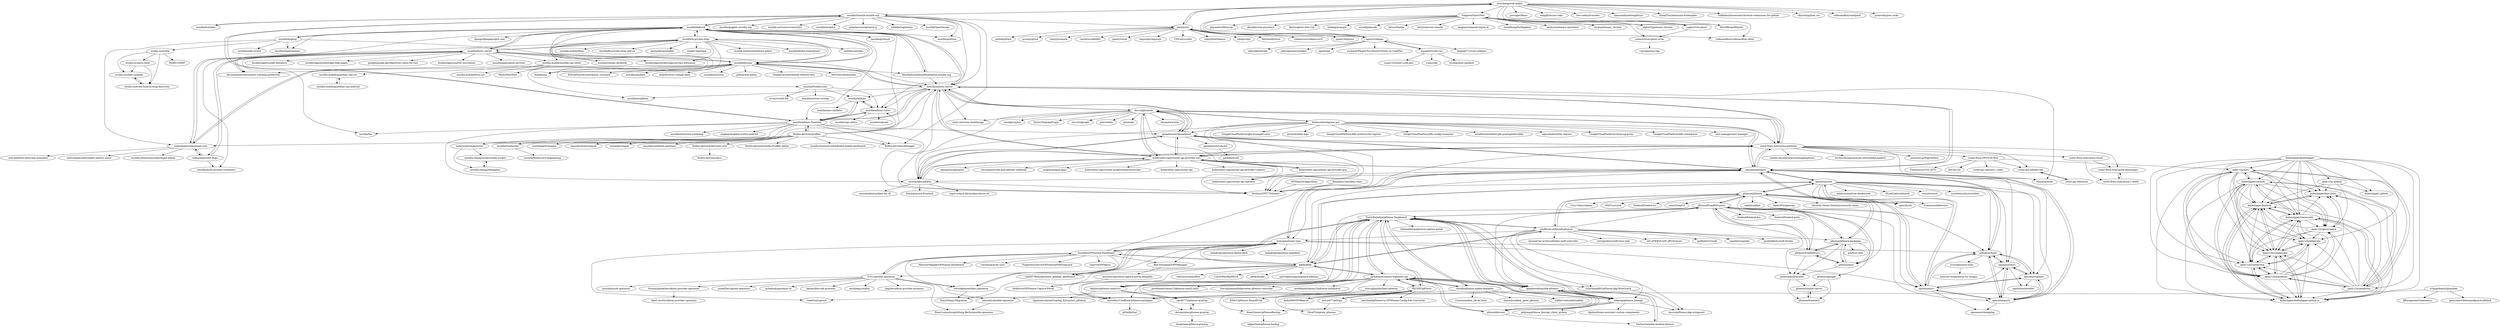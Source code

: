 digraph G {
"fregante/GhostText" -> "raghur/vim-ghost"
"fregante/GhostText" -> "subnut/nvim-ghost.nvim"
"fregante/GhostText" -> "alpha22jp/atomic-chrome" ["e"=1]
"fregante/GhostText" -> "glacambre/firenvim" ["e"=1]
"fregante/GhostText" -> "cknadler/vim-anywhere" ["e"=1]
"fregante/GhostText" -> "falstro/ghost-text-vim"
"fregante/GhostText" -> "terkelg/prompts" ["e"=1]
"fregante/GhostText" -> "octref/polacode" ["e"=1]
"fregante/GhostText" -> "feross/thanks" ["e"=1]
"fregante/GhostText" -> "mhinz/neovim-remote" ["e"=1]
"fregante/GhostText" -> "magnars/expand-region.el" ["e"=1]
"fregante/GhostText" -> "WorldBrain/Memex" ["e"=1]
"fregante/GhostText" -> "brookhong/Surfingkeys" ["e"=1]
"fregante/GhostText" -> "zachcurry/emacs-anywhere" ["e"=1]
"fregante/GhostText" -> "stsquad/emacs_chrome" ["e"=1]
"pfsense/pfsense" -> "opnsense/core"
"pfsense/pfsense" -> "pfsense/FreeBSD-ports"
"pfsense/pfsense" -> "pfsense/pfsense-packages"
"pfsense/pfsense" -> "truenas/middleware" ["e"=1]
"pfsense/pfsense" -> "OISF/suricata" ["e"=1]
"pfsense/pfsense" -> "freebsd/freebsd-src" ["e"=1]
"pfsense/pfsense" -> "openzfs/zfs" ["e"=1]
"pfsense/pfsense" -> "pfsense/FreeBSD-src"
"pfsense/pfsense" -> "snort3/snort3" ["e"=1]
"pfsense/pfsense" -> "unofficial-unifi/unifi-pfsense"
"pfsense/pfsense" -> "pfsense/docs"
"pfsense/pfsense" -> "zabbix/zabbix" ["e"=1]
"pfsense/pfsense" -> "OpenVPN/openvpn" ["e"=1]
"pfsense/pfsense" -> "Security-Onion-Solutions/security-onion" ["e"=1]
"pfsense/pfsense" -> "Cisco-Talos/clamav" ["e"=1]
"mozilla/fx-private-relay" -> "mozilla/blurts-server"
"mozilla/fx-private-relay" -> "mozilla/fx-private-relay-add-on"
"mozilla/fx-private-relay" -> "anonaddy/anonaddy" ["e"=1]
"mozilla/fx-private-relay" -> "simple-login/app" ["e"=1]
"mozilla/fx-private-relay" -> "mozilla/contain-facebook" ["e"=1]
"mozilla/fx-private-relay" -> "mozilla/multi-account-containers" ["e"=1]
"mozilla/fx-private-relay" -> "mozilla/kitsune"
"mozilla/fx-private-relay" -> "mozilla-mobile/mozilla-vpn-client"
"mozilla/fx-private-relay" -> "mozilla-lockwise/lockwise-addon" ["e"=1]
"mozilla/fx-private-relay" -> "mozilla/firefox-translations" ["e"=1]
"mozilla/fx-private-relay" -> "mozilla/FirefoxColor"
"mozilla/fx-private-relay" -> "duckduckgo/duckduckgo-privacy-extension" ["e"=1]
"mozilla/fx-private-relay" -> "mozilla/bedrock"
"mozilla/fx-private-relay" -> "nextdns/nextdns" ["e"=1]
"mozilla/fx-private-relay" -> "mozilla-mobile/fenix" ["e"=1]
"davrodpin/mole" -> "geoadmin/mf-geoadmin3"
"davrodpin/mole" -> "usdot-fhwa-stol/carma-platform"
"davrodpin/mole" -> "TechnionYP5779/team4"
"davrodpin/mole" -> "kubernetes-sigs/cluster-api-provider-aws"
"davrodpin/mole" -> "vacuumlabs/adalite"
"davrodpin/mole" -> "mozilla/addons-server"
"davrodpin/mole" -> "opnsense/plugins"
"davrodpin/mole" -> "kubernetes/ingress-gce"
"davrodpin/mole" -> "ottomatica/slim" ["e"=1]
"davrodpin/mole" -> "sonic-net/sonic-buildimage" ["e"=1]
"davrodpin/mole" -> "isacikgoz/gitin" ["e"=1]
"davrodpin/mole" -> "Sylius/ShopApiPlugin" ["e"=1]
"davrodpin/mole" -> "zevv/lsofgraph" ["e"=1]
"davrodpin/mole" -> "pch/welder" ["e"=1]
"davrodpin/mole" -> "tj/mmake" ["e"=1]
"e2guardian/e2guardian" -> "marcelloc/Unofficial-pfSense-packages"
"e2guardian/e2guardian" -> "jamesmacwhite/squidguard-adblock"
"e2guardian/e2guardian" -> "fifthsegment/Gatesentry"
"unofficial-unifi/unifi-pfsense" -> "Ascrod/pfSense-pkg-wireguard"
"unofficial-unifi/unifi-pfsense" -> "VictorRobellini/pfSense-Dashboard"
"unofficial-unifi/unifi-pfsense" -> "pfelk/pfelk"
"unofficial-unifi/unifi-pfsense" -> "stevejenkins/unifi-linux-utils" ["e"=1]
"unofficial-unifi/unifi-pfsense" -> "Art-of-WiFi/UniFi-API-browser" ["e"=1]
"unofficial-unifi/unifi-pfsense" -> "pfsense/pfsense"
"unofficial-unifi/unifi-pfsense" -> "opoplawski/ansible-pfsense"
"unofficial-unifi/unifi-pfsense" -> "goofball222/unifi" ["e"=1]
"unofficial-unifi/unifi-pfsense" -> "pfsense/FreeBSD-ports"
"unofficial-unifi/unifi-pfsense" -> "ndejong/pfsense_fauxapi"
"unofficial-unifi/unifi-pfsense" -> "unpoller/unpoller" ["e"=1]
"unofficial-unifi/unifi-pfsense" -> "pfsense/pfsense-packages"
"unofficial-unifi/unifi-pfsense" -> "jacobalberty/unifi-docker" ["e"=1]
"unofficial-unifi/unifi-pfsense" -> "mimugmail/opn-repo"
"unofficial-unifi/unifi-pfsense" -> "linuxserver-archive/docker-unifi-controller" ["e"=1]
"NITSkmOS/Algorithms" -> "TechnionYP5779/team4"
"pfsense/pfsense-packages" -> "pfsense/FreeBSD-ports"
"pfsense/pfsense-packages" -> "pfsense/bsdinstaller"
"pfsense/pfsense-packages" -> "pfsense/FreeBSD-src"
"pfsense/pfsense-packages" -> "pfsense-tools"
"pfsense/pfsense-packages" -> "pfsense/docs"
"pfsense/pfsense-packages" -> "pfsense/pfsense"
"pfsense/pfsense-packages" -> "pfsense/dpinger"
"pfelk/pfelk" -> "VictorRobellini/pfSense-Dashboard"
"pfelk/pfelk" -> "bsmithio/OPNsense-Dashboard"
"pfelk/pfelk" -> "pfelk/docker"
"pfelk/pfelk" -> "patrickjennings/logstash-pfsense"
"pfelk/pfelk" -> "jaredhendrickson13/pfsense-api"
"pfelk/pfelk" -> "b4b857f6ee/opnsense_grafana_dashboard"
"pfelk/pfelk" -> "lephisto/pfsense-analytics"
"pfelk/pfelk" -> "robcowart/elastiflow" ["e"=1]
"pfelk/pfelk" -> "O-X-L/ansible-opnsense"
"pfelk/pfelk" -> "opnsense/plugins"
"pfelk/pfelk" -> "unofficial-unifi/unifi-pfsense"
"pfelk/pfelk" -> "mimugmail/opn-repo"
"pfelk/pfelk" -> "Cyb3rWard0g/HELK" ["e"=1]
"pfelk/pfelk" -> "marcelloc/Unofficial-pfSense-packages"
"pfelk/pfelk" -> "opnsense/core"
"opnsense/docs" -> "opnsense/update"
"opnsense/docs" -> "opnsense/ports"
"opnsense/docs" -> "opnsense/installer"
"opnsense/docs" -> "opnsense/tools"
"mozilla/FirefoxColor" -> "mozilla/addons"
"mozilla/FirefoxColor" -> "mozilla/addons-linter"
"mozilla/FirefoxColor" -> "nt1m/vivaldi-fox" ["e"=1]
"mozilla/FirefoxColor" -> "mozilla/activity-stream" ["e"=1]
"mozilla/bedrock" -> "MozillaFoundation/foundation.mozilla.org"
"mozilla/bedrock" -> "mozilla/addons-server"
"mozilla/bedrock" -> "mozilla/kitsune"
"mozilla/bedrock" -> "mozilla/protocol" ["e"=1]
"mozilla/bedrock" -> "mdn/kuma" ["e"=1]
"mozilla/bedrock" -> "mozilla/pontoon" ["e"=1]
"mozilla/bedrock" -> "mozilla/bugbug"
"mozilla/bedrock" -> "mozilla/mozillians" ["e"=1]
"mozilla/bedrock" -> "django/djangoproject.com" ["e"=1]
"mozilla/bedrock" -> "mozilla/thimble.mozilla.org"
"mozilla/bedrock" -> "mozilla/blurts-server"
"mozilla/bedrock" -> "disconnectme/disconnect-tracking-protection" ["e"=1]
"mozilla/bedrock" -> "mozilla/fx-private-relay"
"mozilla/bedrock" -> "mozilla/addons-frontend"
"mozilla/bedrock" -> "mozilla/experimenter"
"kubernetes/ingress-gce" -> "GoogleCloudPlatform/gke-managed-certs" ["e"=1]
"kubernetes/ingress-gce" -> "kubernetes-sigs/cluster-api-provider-aws"
"kubernetes/ingress-gce" -> "geoadmin/mf-geoadmin3"
"kubernetes/ingress-gce" -> "jetstack/kube-lego" ["e"=1]
"kubernetes/ingress-gce" -> "GoogleCloudPlatform/k8s-multicluster-ingress" ["e"=1]
"kubernetes/ingress-gce" -> "TechnionYP5779/team4"
"kubernetes/ingress-gce" -> "usdot-fhwa-stol/carma-platform"
"kubernetes/ingress-gce" -> "GoogleCloudPlatform/k8s-config-connector" ["e"=1]
"kubernetes/ingress-gce" -> "estafette/estafette-gke-preemptible-killer" ["e"=1]
"kubernetes/ingress-gce" -> "nginx/kubernetes-ingress" ["e"=1]
"kubernetes/ingress-gce" -> "GoogleCloudPlatform/cloud-sql-proxy" ["e"=1]
"kubernetes/ingress-gce" -> "GoogleCloudPlatform/k8s-stackdriver" ["e"=1]
"kubernetes/ingress-gce" -> "davrodpin/mole"
"kubernetes/ingress-gce" -> "vacuumlabs/adalite"
"kubernetes/ingress-gce" -> "cert-manager/cert-manager" ["e"=1]
"kubernetes-sigs/cluster-api-provider-aws" -> "geoadmin/mf-geoadmin3"
"kubernetes-sigs/cluster-api-provider-aws" -> "kubernetes-sigs/cluster-api" ["e"=1]
"kubernetes-sigs/cluster-api-provider-aws" -> "usdot-fhwa-stol/carma-platform"
"kubernetes-sigs/cluster-api-provider-aws" -> "kubernetes-sigs/cluster-api-provider-gcp"
"kubernetes-sigs/cluster-api-provider-aws" -> "TechnionYP5779/team4"
"kubernetes-sigs/cluster-api-provider-aws" -> "kubernetes-sigs/cluster-api-provider-vsphere" ["e"=1]
"kubernetes-sigs/cluster-api-provider-aws" -> "opnsense/plugins"
"kubernetes-sigs/cluster-api-provider-aws" -> "mozilla/addons-server"
"kubernetes-sigs/cluster-api-provider-aws" -> "openpmix/openpmix" ["e"=1]
"kubernetes-sigs/cluster-api-provider-aws" -> "aws/amazon-eks-pod-identity-webhook" ["e"=1]
"kubernetes-sigs/cluster-api-provider-aws" -> "kubernetes-sigs/cluster-api-operator" ["e"=1]
"kubernetes-sigs/cluster-api-provider-aws" -> "aragon/aragon-apps" ["e"=1]
"kubernetes-sigs/cluster-api-provider-aws" -> "davrodpin/mole"
"kubernetes-sigs/cluster-api-provider-aws" -> "vacuumlabs/adalite"
"kubernetes-sigs/cluster-api-provider-aws" -> "kubernetes-sigs/cluster-proportional-autoscaler" ["e"=1]
"mozilla/addons-server" -> "mozilla/addons-frontend"
"mozilla/addons-server" -> "usdot-fhwa-stol/carma-platform"
"mozilla/addons-server" -> "opnsense/plugins"
"mozilla/addons-server" -> "kubernetes-sigs/cluster-api-provider-aws"
"mozilla/addons-server" -> "mozilla/addons"
"mozilla/addons-server" -> "geoadmin/mf-geoadmin3"
"mozilla/addons-server" -> "mozilla/addons-linter"
"mozilla/addons-server" -> "mozilla/bedrock"
"mozilla/addons-server" -> "TechnionYP5779/team4"
"mozilla/addons-server" -> "mozilla/kitsune"
"mozilla/addons-server" -> "davrodpin/mole"
"mozilla/addons-server" -> "dotnet/macios" ["e"=1]
"mozilla/addons-server" -> "sonic-net/sonic-buildimage" ["e"=1]
"mozilla/addons-server" -> "mozilla/mozillians" ["e"=1]
"mozilla/addons-server" -> "mozilla/treeherder"
"taskcluster/taskcluster" -> "mozilla-releng/scriptworker-scripts"
"taskcluster/taskcluster" -> "mozilla-releng/relengdocs"
"vacuumlabs/adalite" -> "TechnionYP5779/team4"
"vacuumlabs/adalite" -> "Emurgo/yoroi-frontend" ["e"=1]
"vacuumlabs/adalite" -> "geoadmin/mf-geoadmin3"
"vacuumlabs/adalite" -> "input-output-hk/cardano-byron-cli" ["e"=1]
"vacuumlabs/adalite" -> "vacuumlabs/cardano-hw-cli" ["e"=1]
"vacuumlabs/adalite" -> "usdot-fhwa-stol/carma-platform"
"vacuumlabs/adalite" -> "kubernetes-sigs/cluster-api-provider-aws"
"mozilla/bugbug" -> "mozilla/experimenter"
"mozilla/bugbug" -> "mozilla/addons-server"
"mozilla/bugbug" -> "mozilla/bedrock"
"mozilla/bugbug" -> "mozilla/code-review"
"mozilla/bugbug" -> "webcompat/webcompat.com"
"mozilla/bugbug" -> "ersilia-os/ersilia"
"webcompat/web-bugs" -> "webcompat/webcompat.com"
"webcompat/web-bugs" -> "mozilla/blurts-server"
"webcompat/web-bugs" -> "mozilla/multi-account-containers" ["e"=1]
"mozilla/brackets" -> "mozilla/thimble.mozilla.org"
"opoplawski/ansible-pfsense" -> "pfsensible/core"
"opoplawski/ansible-pfsense" -> "bevhost/ansible-module-pfsense"
"opoplawski/ansible-pfsense" -> "jaredhendrickson13/pfsense-api"
"opoplawski/ansible-pfsense" -> "naturalis/ansible-opnsense"
"opoplawski/ansible-pfsense" -> "VictorRobellini/pfSense-Dashboard"
"opoplawski/ansible-pfsense" -> "ndejong/pfsense_fauxapi"
"raghur/vim-ghost" -> "subnut/nvim-ghost.nvim"
"raghur/vim-ghost" -> "fregante/GhostText"
"kubernetes-sigs/cluster-api-provider-gcp" -> "kubernetes-sigs/cluster-api-operator" ["e"=1]
"kubernetes-sigs/cluster-api-provider-gcp" -> "kubernetes-sigs/cluster-api-provider-aws"
"mozilla/blurts-server" -> "mozilla/fx-private-relay"
"mozilla/blurts-server" -> "mozilla/kitsune"
"mozilla/blurts-server" -> "webcompat/webcompat.com"
"mozilla/blurts-server" -> "mozilla/fxa" ["e"=1]
"mozilla/blurts-server" -> "webcompat/web-bugs"
"mozilla/blurts-server" -> "mozilla/bedrock"
"mozilla/blurts-server" -> "mozilla/application-services" ["e"=1]
"mozilla/blurts-server" -> "duckduckgo/tracker-blocklists" ["e"=1]
"mozilla/blurts-server" -> "disconnectme/disconnect-tracking-protection" ["e"=1]
"mozilla/blurts-server" -> "duckduckgo/duckduckgo-help-pages" ["e"=1]
"mozilla/blurts-server" -> "mozilla/contain-facebook" ["e"=1]
"mozilla/blurts-server" -> "mozilla-mobile/mozilla-vpn-client"
"mozilla/blurts-server" -> "google/google-api-objectivec-client-for-rest" ["e"=1]
"mozilla/blurts-server" -> "duckduckgo/smarter-encryption" ["e"=1]
"mozilla/blurts-server" -> "duckduckgo/duckduckgo-privacy-extension" ["e"=1]
"webcompat/webcompat.com" -> "webcompat/web-bugs"
"webcompat/webcompat.com" -> "mozilla/kitsune"
"webcompat/webcompat.com" -> "webcompat/webcompat-metrics-client"
"webcompat/webcompat.com" -> "mozilla/blurts-server"
"webcompat/webcompat.com" -> "mozilla-extensions/webcompat-addon"
"webcompat/webcompat.com" -> "web-platform-tests/wpt-metadata" ["e"=1]
"geoadmin/mf-geoadmin3" -> "TechnionYP5779/team4"
"geoadmin/mf-geoadmin3" -> "usdot-fhwa-stol/carma-platform"
"geoadmin/mf-geoadmin3" -> "kubernetes-sigs/cluster-api-provider-aws"
"geoadmin/mf-geoadmin3" -> "vacuumlabs/adalite"
"geoadmin/mf-geoadmin3" -> "davrodpin/mole"
"geoadmin/mf-geoadmin3" -> "opnsense/plugins"
"geoadmin/mf-geoadmin3" -> "geoadmin/mf-chsdi3"
"geoadmin/mf-geoadmin3" -> "mozilla/addons-server"
"usdot-fhwa-OPS/V2X-Hub" -> "libv2x/v2x"
"usdot-fhwa-OPS/V2X-Hub" -> "usdot-jpo-ode/asn1_codec"
"usdot-fhwa-OPS/V2X-Hub" -> "Fantasticos/V2X_SJTU"
"usdot-fhwa-OPS/V2X-Hub" -> "usdot-jpo-ode/jpo-ode"
"usdot-fhwa-OPS/V2X-Hub" -> "open-v2x/docs"
"usdot-jpo-ode/wzdx" -> "usdot-jpo-ode/jpo-ode"
"mozilla-releng/relengdocs" -> "mozilla-releng/scriptworker-scripts"
"mozilla-releng/scriptworker-scripts" -> "mozilla-releng/relengdocs"
"pfsense/bsdinstaller" -> "pfsense/xmlrpc-server"
"pfsense/bsdinstaller" -> "pfsense/freesbie2"
"AndyX90/OPNReport" -> "TKCERT/pfFocus"
"Benjamin-Lee/deep-rules" -> "TechnionYP5779/team4"
"usdot-fhwa-stol/carma-platform" -> "opnsense/plugins"
"usdot-fhwa-stol/carma-platform" -> "geoadmin/mf-geoadmin3"
"usdot-fhwa-stol/carma-platform" -> "TechnionYP5779/team4"
"usdot-fhwa-stol/carma-platform" -> "kubernetes-sigs/cluster-api-provider-aws"
"usdot-fhwa-stol/carma-platform" -> "mozilla/addons-server"
"usdot-fhwa-stol/carma-platform" -> "usdot-fhwa-stol/carma-cloud"
"usdot-fhwa-stol/carma-platform" -> "davrodpin/mole"
"usdot-fhwa-stol/carma-platform" -> "usdot-fhwa-OPS/V2X-Hub"
"usdot-fhwa-stol/carma-platform" -> "hatem-darweesh/assuremappingtools" ["e"=1]
"usdot-fhwa-stol/carma-platform" -> "usdot-jpo-ode/jpo-ode"
"usdot-fhwa-stol/carma-platform" -> "fzi-forschungszentrum-informatik/Lanelet2" ["e"=1]
"usdot-fhwa-stol/carma-platform" -> "usdot-fhwa-stol/carma-messenger"
"usdot-fhwa-stol/carma-platform" -> "vacuumlabs/adalite"
"usdot-fhwa-stol/carma-platform" -> "autocore-ai/MapToolbox" ["e"=1]
"usdot-fhwa-stol/carma-platform" -> "dotnet/macios" ["e"=1]
"opc40772/pfsense-graylog" -> "devopstales/pfsense-graylog"
"pfsense/xmlrpc-server" -> "pfsense/freesbie2"
"naturalis/ansible-opnsense" -> "Rosa-Luxemburgstiftung-Berlin/ansible-opnsense"
"geoadmin/mf-chsdi3" -> "geoadmin/ol3"
"pfsense/docs" -> "pfsense/FreeBSD-src"
"pfsense/docs" -> "pfsense/FreeBSD-ports"
"pfsense/docs" -> "pfsense/pfsense-packages"
"pfsense/docs" -> "pfsense/bsdinstaller"
"usdot-fhwa-stol/carma-cloud" -> "usdot-fhwa-stol/carma-1-tenth"
"usdot-fhwa-stol/carma-cloud" -> "usdot-fhwa-stol/carma-messenger"
"devopstales/pfsense-graylog" -> "lmakonem/pfsense-graylog"
"devopstales/pfsense-graylog" -> "opc40772/pfsense-graylog"
"bevhost/ansible-module-pfsense" -> "opoplawski/ansible-pfsense"
"opnsense/core" -> "opnsense/plugins"
"opnsense/core" -> "pfsense/pfsense"
"opnsense/core" -> "opnsense/src"
"opnsense/core" -> "opnsense/tools"
"opnsense/core" -> "opnsense/ports"
"opnsense/core" -> "opnsense/update"
"opnsense/core" -> "truenas/middleware" ["e"=1]
"opnsense/core" -> "mailcow/mailcow-dockerized" ["e"=1]
"opnsense/core" -> "NLnetLabs/unbound" ["e"=1]
"opnsense/core" -> "openzfs/zfs" ["e"=1]
"opnsense/core" -> "wazuh/wazuh" ["e"=1]
"opnsense/core" -> "mimugmail/opn-repo"
"opnsense/core" -> "opnsense/docs"
"opnsense/core" -> "crowdsecurity/crowdsec" ["e"=1]
"opnsense/core" -> "pfelk/pfelk"
"opnsense/tools" -> "opnsense/ports"
"opnsense/tools" -> "opnsense/update"
"opnsense/tools" -> "opnsense/src"
"opnsense/tools" -> "opnsense/plugins"
"opnsense/tools" -> "opnsense/docs"
"opnsense/tools" -> "yrzr/opnsense-tools"
"pfsensible/core" -> "opoplawski/ansible-pfsense"
"pfsensible/core" -> "bevhost/ansible-module-pfsense"
"pfsensible/core" -> "jaredhendrickson13/pfsense-api"
"opnsense/src" -> "opnsense/ports"
"opnsense/src" -> "opnsense/tools"
"opnsense/src" -> "opnsense/update"
"opnsense/src" -> "opnsense/plugins"
"opnsense/src" -> "opnsense/core"
"opnsense/src" -> "opnsense/docs"
"opnsense/src" -> "opnsense/changelog"
"opnsense/ports" -> "opnsense/tools"
"opnsense/ports" -> "opnsense/src"
"opnsense/ports" -> "opnsense/update"
"opnsense/ports" -> "opnsense/plugins"
"opnsense/ports" -> "opnsense/changelog"
"opnsense/ports" -> "opnsense/docs"
"ersilia-os/ersilia" -> "ersilia-os/chem-sampler"
"ersilia-os/ersilia" -> "ersilia-os/event-fund-ai-drug-discovery"
"ersilia-os/ersilia" -> "ersilia-os/zaira-chem"
"ersilia-os/ersilia" -> "ModECI/MDF"
"VictorRobellini/pfSense-Dashboard" -> "bsmithio/OPNsense-Dashboard"
"VictorRobellini/pfSense-Dashboard" -> "pfelk/pfelk"
"VictorRobellini/pfSense-Dashboard" -> "lephisto/pfsense-analytics"
"VictorRobellini/pfSense-Dashboard" -> "jaredhendrickson13/pfsense-api"
"VictorRobellini/pfSense-Dashboard" -> "TKCERT/pfFocus"
"VictorRobellini/pfSense-Dashboard" -> "opoplawski/ansible-pfsense"
"VictorRobellini/pfSense-Dashboard" -> "rbicelli/pfsense-zabbix-template"
"VictorRobellini/pfSense-Dashboard" -> "pfsensible/core"
"VictorRobellini/pfSense-Dashboard" -> "rcmcdonald91/pfSense-pkg-WireGuard"
"VictorRobellini/pfSense-Dashboard" -> "felixhaeberle/pfsense-captive-portal"
"VictorRobellini/pfSense-Dashboard" -> "marcelloc/Unofficial-pfSense-packages"
"VictorRobellini/pfSense-Dashboard" -> "ndejong/pfsense_fauxapi"
"VictorRobellini/pfSense-Dashboard" -> "opc40772/pfsense-graylog"
"VictorRobellini/pfSense-Dashboard" -> "unofficial-unifi/unifi-pfsense"
"VictorRobellini/pfSense-Dashboard" -> "pfsense/FreeBSD-ports"
"jaredhendrickson13/pfsense-api" -> "ndejong/pfsense_fauxapi"
"jaredhendrickson13/pfsense-api" -> "pfsensible/core"
"jaredhendrickson13/pfsense-api" -> "opoplawski/ansible-pfsense"
"jaredhendrickson13/pfsense-api" -> "VictorRobellini/pfSense-Dashboard"
"jaredhendrickson13/pfsense-api" -> "TKCERT/pfFocus"
"jaredhendrickson13/pfsense-api" -> "travisghansen/hass-pfsense"
"jaredhendrickson13/pfsense-api" -> "rbicelli/pfsense-zabbix-template"
"jaredhendrickson13/pfsense-api" -> "pfelk/pfelk"
"jaredhendrickson13/pfsense-api" -> "lephisto/pfsense-analytics"
"jaredhendrickson13/pfsense-api" -> "rcmcdonald91/pfSense-pkg-WireGuard"
"jaredhendrickson13/pfsense-api" -> "jaredhendrickson13/pfsense-automator"
"jaredhendrickson13/pfsense-api" -> "marcelloc/Unofficial-pfSense-packages"
"jaredhendrickson13/pfsense-api" -> "jaredhendrickson13/pfsense-saml2-auth"
"jaredhendrickson13/pfsense-api" -> "travisghansen/kubernetes-pfsense-controller" ["e"=1]
"jaredhendrickson13/pfsense-api" -> "KoenZomers/pfSenseBackup"
"rbicelli/pfsense-zabbix-template" -> "marcelloc/Unofficial-pfSense-packages"
"rbicelli/pfsense-zabbix-template" -> "VictorRobellini/pfSense-Dashboard"
"rbicelli/pfsense-zabbix-template" -> "jaredhendrickson13/pfsense-api"
"rbicelli/pfsense-zabbix-template" -> "zabbix-tools/mib2zabbix" ["e"=1]
"rbicelli/pfsense-zabbix-template" -> "Cosium/zabbix_zfs-on-linux"
"rbicelli/pfsense-zabbix-template" -> "alanwds/zabbix_ipsec_pfsense"
"mozilla-mobile/guardian-vpn-android" -> "mozilla-mobile/guardian-vpn-ios"
"lephisto/pfsense-analytics" -> "devopstales/pfsense-graylog"
"lephisto/pfsense-analytics" -> "opc40772/pfsense-graylog"
"lephisto/pfsense-analytics" -> "loganmarchione/Graylog_Extractors_pfSense"
"lephisto/pfsense-analytics" -> "VictorRobellini/pfSense-Dashboard"
"mozilla-mobile/mozilla-vpn-client" -> "NilsIrl/MozWire" ["e"=1]
"mozilla-mobile/mozilla-vpn-client" -> "mozilla-mobile/guardian-vpn-ios"
"mozilla-mobile/mozilla-vpn-client" -> "mozilla-mobile/focus-ios" ["e"=1]
"mozilla-mobile/guardian-vpn-ios" -> "mozilla-mobile/guardian-vpn-android"
"usdot-fhwa-stol/carma-messenger" -> "usdot-fhwa-stol/carma-1-tenth"
"mixmint/opnsense-captive-portal-template" -> "t4skforce/OPNsense-Captive-Portal"
"usdot-fhwa-stol/carma-1-tenth" -> "usdot-fhwa-stol/carma-messenger"
"jsbin/jsbin" -> "egoist/codepan"
"jsbin/jsbin" -> "remy/jsconsole" ["e"=1]
"jsbin/jsbin" -> "chinchang/web-maker"
"jsbin/jsbin" -> "LeaVerou/dabblet" ["e"=1]
"jsbin/jsbin" -> "jquery/sizzle" ["e"=1]
"jsbin/jsbin" -> "requirejs/requirejs" ["e"=1]
"jsbin/jsbin" -> "CSSLint/csslint" ["e"=1]
"jsbin/jsbin" -> "remy/html5demos" ["e"=1]
"jsbin/jsbin" -> "codesandbox/codesandbox-client" ["e"=1]
"jsbin/jsbin" -> "umdjs/umd" ["e"=1]
"jsbin/jsbin" -> "flatiron/director" ["e"=1]
"jsbin/jsbin" -> "codemirror/codemirror5" ["e"=1]
"jsbin/jsbin" -> "jquery/esprima" ["e"=1]
"jsbin/jsbin" -> "ghinda/jotted" ["e"=1]
"jsbin/jsbin" -> "gruntjs/grunt" ["e"=1]
"opnsense/plugins" -> "opnsense/core"
"opnsense/plugins" -> "opnsense/src"
"opnsense/plugins" -> "usdot-fhwa-stol/carma-platform"
"opnsense/plugins" -> "opnsense/ports"
"opnsense/plugins" -> "opnsense/tools"
"opnsense/plugins" -> "opnsense/update"
"opnsense/plugins" -> "mozilla/addons-server"
"opnsense/plugins" -> "geoadmin/mf-geoadmin3"
"opnsense/plugins" -> "kubernetes-sigs/cluster-api-provider-aws"
"opnsense/plugins" -> "opnsense/docs"
"opnsense/plugins" -> "mimugmail/opn-repo"
"opnsense/plugins" -> "TechnionYP5779/team4"
"opnsense/plugins" -> "dotnet/macios" ["e"=1]
"opnsense/plugins" -> "davrodpin/mole"
"opnsense/plugins" -> "vacuumlabs/adalite"
"wanglin2/code-run" -> "egoist/codepan"
"wanglin2/code-run" -> "vuejs/repl" ["e"=1]
"wanglin2/code-run" -> "buuing/mini-sandbox" ["e"=1]
"wanglin2/code-run" -> "maqi1520/next-code-pen"
"firefox-devtools/profiler" -> "mozilla/addons-frontend"
"firefox-devtools/profiler" -> "firefox-devtools/debugger" ["e"=1]
"firefox-devtools/profiler" -> "mozsearch/mozsearch" ["e"=1]
"firefox-devtools/profiler" -> "mstange/samply" ["e"=1]
"firefox-devtools/profiler" -> "mozilla/treeherder"
"firefox-devtools/profiler" -> "webcompat/webcompat.com"
"firefox-devtools/profiler" -> "taskcluster/taskcluster"
"firefox-devtools/profiler" -> "mozilla/standards-positions" ["e"=1]
"firefox-devtools/profiler" -> "firefox-devtools/devtools-core"
"firefox-devtools/profiler" -> "mozilla/addons-linter"
"firefox-devtools/profiler" -> "mozilla/bedrock"
"firefox-devtools/profiler" -> "firefox-devtools/Gecko-Profiler-Addon"
"firefox-devtools/profiler" -> "mozilla-frontend-infra/firefox-health-dashboard"
"firefox-devtools/profiler" -> "mozilla/addons-server"
"firefox-devtools/profiler" -> "mozilla/perfcompare"
"Red-Swingline/OPNManager" -> "mixmint/opnsense-captive-portal-template"
"KoenZomers/pfSenseBackup" -> "edgauthier/pfsense-backup"
"rcmcdonald91/pfSense-pkg-WireGuard" -> "Ascrod/pfSense-pkg-wireguard"
"mimugmail/opn-repo" -> "travisghansen/hass-opnsense"
"mimugmail/opn-repo" -> "opnsense/plugins"
"mimugmail/opn-repo" -> "bsmithio/OPNsense-Dashboard"
"mimugmail/opn-repo" -> "mihakralj/opnsense-speedtest"
"mimugmail/opn-repo" -> "Red-Swingline/OPNManager"
"mimugmail/opn-repo" -> "b4b857f6ee/opnsense_grafana_dashboard"
"mimugmail/opn-repo" -> "opnsense/tools"
"mimugmail/opn-repo" -> "EasyG0ing1/Migration"
"mimugmail/opn-repo" -> "GeekVisit/uproot"
"mimugmail/opn-repo" -> "mihakralj/opnsense-theme-dark"
"mimugmail/opn-repo" -> "opnsense/src"
"ersilia-os/zaira-chem" -> "ersilia-os/chem-sampler"
"ersilia-os/zaira-chem" -> "ersilia-os/event-fund-ai-drug-discovery"
"subnut/nvim-ghost.nvim" -> "rcarriga/cmp-dap" ["e"=1]
"yrzr/opnsense-tools" -> "maurice-w/opnsense-vm-images"
"pfsense/dpinger" -> "pfsense/xmlrpc-server"
"pfsense/dpinger" -> "pfsense/freesbie2"
"mozilla/kitsune" -> "webcompat/webcompat.com"
"mozilla/kitsune" -> "mozilla/blurts-server"
"mozilla/kitsune" -> "mozilla/addons-server"
"mozilla/kitsune" -> "mozilla/bedrock"
"mozilla/kitsune" -> "mozilla/inclusion" ["e"=1]
"mozilla/kitsune" -> "github/site-policy" ["e"=1]
"mozilla/kitsune" -> "GoogleChrome/related-website-sets" ["e"=1]
"mozilla/kitsune" -> "ietf-tools/datatracker" ["e"=1]
"mozilla/kitsune" -> "EthicalSource/contributor_covenant" ["e"=1]
"mozilla/kitsune" -> "disconnectme/disconnect-tracking-protection" ["e"=1]
"mozilla/kitsune" -> "mdn/kuma" ["e"=1]
"mozilla/kitsune" -> "mozilla/fx-private-relay"
"mozilla/kitsune" -> "mozilla/zamboni" ["e"=1]
"mozilla/kitsune" -> "MozillaFoundation/foundation.mozilla.org"
"mozilla/kitsune" -> "mdn/browser-compat-data" ["e"=1]
"pfsense/FreeBSD-ports" -> "pfsense/FreeBSD-src"
"pfsense/FreeBSD-ports" -> "pfsense/pfsense-packages"
"pfsense/FreeBSD-ports" -> "pfsense/pfsense"
"pfsense/FreeBSD-ports" -> "pfsense/docs"
"pfsense/FreeBSD-ports" -> "pfsense/bsdinstaller"
"pfsense/FreeBSD-ports" -> "marcelloc/Unofficial-pfSense-packages"
"pfsense/FreeBSD-ports" -> "opnsense/src"
"pfsense/FreeBSD-ports" -> "opnsense/ports"
"pfsense/FreeBSD-ports" -> "opoplawski/ansible-pfsense"
"pfsense/FreeBSD-ports" -> "VictorRobellini/pfSense-Dashboard"
"pfsense/FreeBSD-ports" -> "freebsd/freebsd-doc" ["e"=1]
"pfsense/FreeBSD-ports" -> "opnsense/tools"
"pfsense/FreeBSD-ports" -> "freebsd/freebsd-ports" ["e"=1]
"mozilla/addons-linter" -> "mozilla/addons"
"mozilla/addons-linter" -> "mozilla/addons-frontend"
"mozilla/addons-linter" -> "mozilla/sign-addon"
"mozilla/addons-linter" -> "mozilla/web-ext" ["e"=1]
"travisghansen/hass-pfsense" -> "JOHLC/pfSense-FauxAPI-ha"
"bsmithio/OPNsense-Dashboard" -> "VictorRobellini/pfSense-Dashboard"
"bsmithio/OPNsense-Dashboard" -> "pfelk/pfelk"
"bsmithio/OPNsense-Dashboard" -> "mimugmail/opn-repo"
"bsmithio/OPNsense-Dashboard" -> "O-X-L/ansible-opnsense"
"bsmithio/OPNsense-Dashboard" -> "MansoorMajeed/OPNsense-Dashboard"
"bsmithio/OPNsense-Dashboard" -> "b4b857f6ee/opnsense_grafana_dashboard"
"bsmithio/OPNsense-Dashboard" -> "travisghansen/hass-opnsense"
"bsmithio/OPNsense-Dashboard" -> "Red-Swingline/OPNManager"
"bsmithio/OPNsense-Dashboard" -> "vmstan/gravity-sync" ["e"=1]
"bsmithio/OPNsense-Dashboard" -> "FingerlessGlov3s/OPNsensePIAWireguard" ["e"=1]
"bsmithio/OPNsense-Dashboard" -> "opnsense/plugins"
"bsmithio/OPNsense-Dashboard" -> "ZoeyVid/NPMplus" ["e"=1]
"travisghansen/hass-opnsense" -> "mimugmail/opn-repo"
"travisghansen/hass-opnsense" -> "EasyG0ing1/Migration"
"opnsense/update" -> "opnsense/ports"
"opnsense/update" -> "opnsense/tools"
"opnsense/update" -> "opnsense/src"
"opnsense/update" -> "opnsense/docs"
"opnsense/update" -> "opnsense/installer"
"pfsense/FreeBSD-src" -> "pfsense/FreeBSD-ports"
"pfsense/FreeBSD-src" -> "pfsense/bsdinstaller"
"pfsense/FreeBSD-src" -> "pfsense/pfsense-packages"
"pfsense/FreeBSD-src" -> "pfsense/docs"
"mozilla/addons" -> "mozilla/addons-linter"
"mozilla/addons" -> "mozilla/amo-validator"
"mozilla/addons" -> "mozilla/addons-frontend"
"mozilla/addons-frontend" -> "mozilla/addons-server"
"mozilla/addons-frontend" -> "mozilla/addons"
"mozilla/addons-frontend" -> "mozilla/addons-linter"
"mozilla/addons-frontend" -> "mozilla/fxa" ["e"=1]
"mozilla/addons-frontend" -> "TechnionYP5779/team4"
"mozilla/addons-frontend" -> "firefox-devtools/profiler"
"mozilla/addons-frontend" -> "mozilla/extension-workshop"
"mozilla/addons-frontend" -> "mapbox/mapbox-events-android" ["e"=1]
"mozilla/addons-frontend" -> "mozilla/treeherder"
"mozilla/addons-frontend" -> "taskcluster/taskcluster"
"mozilla/addons-frontend" -> "mozilla/thimble.mozilla.org"
"mozilla/addons-frontend" -> "vacuumlabs/adalite"
"mozilla/addons-frontend" -> "geoadmin/mf-geoadmin3"
"mozilla/addons-frontend" -> "firefox-devtools/debugger" ["e"=1]
"kubeclipper/kubeclipper" -> "kubeclipper/console"
"kubeclipper/kubeclipper" -> "kubeclipper/community"
"kubeclipper/kubeclipper" -> "open-v2x/edgeview"
"kubeclipper/kubeclipper" -> "open-v2x/cerebrum"
"kubeclipper/kubeclipper" -> "open-v2x/roadmocker"
"kubeclipper/kubeclipper" -> "open-v2x/dandelion"
"kubeclipper/kubeclipper" -> "kubeclipper/kubeclipper.github.io"
"kubeclipper/kubeclipper" -> "open-v2x/centerview"
"kubeclipper/kubeclipper" -> "open-v2x/docs"
"kubeclipper/kubeclipper" -> "kubeclipper/kubectl"
"kubeclipper/kubeclipper" -> "open-v2x/governance"
"kubeclipper/kubeclipper" -> "kubeclipper/test-infra"
"kubeclipper/kubeclipper" -> "open-v2x/.github"
"kubeclipper/kubeclipper" -> "kubeclipper/.github"
"kubeclipper/console" -> "kubeclipper/community"
"kubeclipper/console" -> "kubeclipper/kubeclipper.github.io"
"kubeclipper/console" -> "open-v2x/edgeview"
"kubeclipper/console" -> "open-v2x/roadmocker"
"kubeclipper/console" -> "open-v2x/centerview"
"kubeclipper/console" -> "kubeclipper/kubectl"
"kubeclipper/console" -> "kubeclipper/test-infra"
"kubeclipper/console" -> "open-v2x/dandelion"
"kubeclipper/console" -> "open-v2x/cerebrum"
"kubeclipper/console" -> "open-v2x/governance"
"kubeclipper/console" -> "open-v2x/docs"
"kubeclipper/community" -> "kubeclipper/kubeclipper.github.io"
"kubeclipper/community" -> "kubeclipper/kubectl"
"kubeclipper/community" -> "open-v2x/roadmocker"
"kubeclipper/community" -> "kubeclipper/test-infra"
"kubeclipper/community" -> "open-v2x/centerview"
"kubeclipper/community" -> "open-v2x/edgeview"
"kubeclipper/community" -> "kubeclipper/console"
"kubeclipper/community" -> "open-v2x/governance"
"open-v2x/docs" -> "open-v2x/dandelion"
"open-v2x/docs" -> "open-v2x/edgeview"
"open-v2x/docs" -> "open-v2x/roadmocker"
"open-v2x/docs" -> "open-v2x/centerview"
"open-v2x/docs" -> "open-v2x/cerebrum"
"open-v2x/docs" -> "kubeclipper/community"
"open-v2x/docs" -> "kubeclipper/kubectl"
"open-v2x/docs" -> "kubeclipper/console"
"open-v2x/docs" -> "kubeclipper/kubeclipper.github.io"
"open-v2x/docs" -> "open-v2x/governance"
"open-v2x/docs" -> "kubeclipper/test-infra"
"chinchang/web-maker" -> "egoist/codepan"
"chinchang/web-maker" -> "porsager/flems" ["e"=1]
"chinchang/web-maker" -> "jsbin/jsbin"
"chinchang/web-maker" -> "wingify/across-tabs" ["e"=1]
"chinchang/web-maker" -> "live-codes/livecodes" ["e"=1]
"chinchang/web-maker" -> "codesandbox/codesandbox-client" ["e"=1]
"chinchang/web-maker" -> "kamranahmedse/githunt" ["e"=1]
"chinchang/web-maker" -> "EmailThis/extension-boilerplate" ["e"=1]
"chinchang/web-maker" -> "stefanbuck/awesome-browser-extensions-for-github" ["e"=1]
"chinchang/web-maker" -> "fregante/GhostText"
"chinchang/web-maker" -> "chinchang/hint.css" ["e"=1]
"chinchang/web-maker" -> "WorldBrain/Memex" ["e"=1]
"chinchang/web-maker" -> "codesandbox/sandpack" ["e"=1]
"chinchang/web-maker" -> "mozilla/thimble.mozilla.org"
"chinchang/web-maker" -> "pwarocks/pwa.rocks" ["e"=1]
"open-v2x/.github" -> "open-v2x/governance"
"open-v2x/.github" -> "kubeclipper/kubectl"
"open-v2x/.github" -> "kubeclipper/.github"
"open-v2x/.github" -> "kubeclipper/test-infra"
"kubeclipper/kubeclipper.github.io" -> "kubeclipper/kubectl"
"kubeclipper/kubeclipper.github.io" -> "kubeclipper/community"
"kubeclipper/kubeclipper.github.io" -> "open-v2x/centerview"
"kubeclipper/kubeclipper.github.io" -> "open-v2x/roadmocker"
"kubeclipper/kubeclipper.github.io" -> "kubeclipper/test-infra"
"kubeclipper/test-infra" -> "kubeclipper/kubectl"
"open-v2x/dandelion" -> "open-v2x/roadmocker"
"open-v2x/dandelion" -> "open-v2x/centerview"
"open-v2x/dandelion" -> "open-v2x/edgeview"
"open-v2x/dandelion" -> "open-v2x/cerebrum"
"open-v2x/dandelion" -> "kubeclipper/kubectl"
"open-v2x/dandelion" -> "kubeclipper/community"
"open-v2x/dandelion" -> "kubeclipper/kubeclipper.github.io"
"open-v2x/dandelion" -> "open-v2x/governance"
"open-v2x/dandelion" -> "open-v2x/docs"
"open-v2x/dandelion" -> "kubeclipper/test-infra"
"open-v2x/dandelion" -> "kubeclipper/console"
"open-v2x/cerebrum" -> "open-v2x/centerview"
"open-v2x/cerebrum" -> "open-v2x/edgeview"
"open-v2x/cerebrum" -> "open-v2x/roadmocker"
"open-v2x/cerebrum" -> "open-v2x/dandelion"
"open-v2x/cerebrum" -> "kubeclipper/kubectl"
"open-v2x/cerebrum" -> "kubeclipper/community"
"open-v2x/cerebrum" -> "kubeclipper/kubeclipper.github.io"
"open-v2x/cerebrum" -> "open-v2x/docs"
"open-v2x/cerebrum" -> "kubeclipper/console"
"open-v2x/cerebrum" -> "open-v2x/governance"
"open-v2x/cerebrum" -> "kubeclipper/test-infra"
"kubeclipper/kubectl" -> "kubeclipper/test-infra"
"kubeclipper/kubectl" -> "kubeclipper/kubeclipper.github.io"
"kubeclipper/kubectl" -> "kubeclipper/community"
"kubeclipper/kubectl" -> "open-v2x/roadmocker"
"open-v2x/centerview" -> "open-v2x/edgeview"
"open-v2x/centerview" -> "open-v2x/roadmocker"
"open-v2x/centerview" -> "kubeclipper/kubeclipper.github.io"
"open-v2x/centerview" -> "kubeclipper/kubectl"
"open-v2x/centerview" -> "kubeclipper/community"
"open-v2x/centerview" -> "open-v2x/dandelion"
"open-v2x/edgeview" -> "open-v2x/centerview"
"open-v2x/edgeview" -> "open-v2x/roadmocker"
"open-v2x/edgeview" -> "kubeclipper/kubectl"
"open-v2x/edgeview" -> "kubeclipper/kubeclipper.github.io"
"open-v2x/roadmocker" -> "open-v2x/centerview"
"open-v2x/roadmocker" -> "open-v2x/edgeview"
"open-v2x/roadmocker" -> "kubeclipper/kubectl"
"open-v2x/roadmocker" -> "kubeclipper/kubeclipper.github.io"
"open-v2x/roadmocker" -> "kubeclipper/community"
"open-v2x/roadmocker" -> "open-v2x/dandelion"
"open-v2x/governance" -> "kubeclipper/kubectl"
"open-v2x/governance" -> "open-v2x/roadmocker"
"open-v2x/governance" -> "kubeclipper/test-infra"
"open-v2x/governance" -> "open-v2x/centerview"
"open-v2x/governance" -> "open-v2x/edgeview"
"O-X-L/ansible-opnsense" -> "puzzle/puzzle.opnsense"
"O-X-L/ansible-opnsense" -> "browningluke/terraform-provider-opnsense"
"O-X-L/ansible-opnsense" -> "naturalis/ansible-opnsense"
"O-X-L/ansible-opnsense" -> "punktDe/vagrant-opnsense"
"O-X-L/ansible-opnsense" -> "bsmithio/OPNsense-Dashboard"
"O-X-L/ansible-opnsense" -> "mihakralj/opnsense-cli"
"O-X-L/ansible-opnsense" -> "lae/ansible-role-proxmox" ["e"=1]
"O-X-L/ansible-opnsense" -> "Rosa-Luxemburgstiftung-Berlin/ansible-opnsense"
"O-X-L/ansible-opnsense" -> "ansibleguy/webui"
"O-X-L/ansible-opnsense" -> "travisghansen/hass-opnsense"
"O-X-L/ansible-opnsense" -> "bpg/terraform-provider-proxmox" ["e"=1]
"ersilia-os/chem-sampler" -> "ersilia-os/event-fund-ai-drug-discovery"
"ersilia-os/event-fund-ai-drug-discovery" -> "ersilia-os/chem-sampler"
"browningluke/terraform-provider-opnsense" -> "dalet-oss/terraform-provider-opnsense"
"MozillaFoundation/foundation.mozilla.org" -> "mozilla/bedrock"
"MozillaFoundation/foundation.mozilla.org" -> "mozilla/addons-server"
"usdot-jpo-ode/jpo-ode" -> "usdot-jpo-ode/wzdx"
"ndejong/pfsense_fauxapi" -> "jaredhendrickson13/pfsense-api"
"ndejong/pfsense_fauxapi" -> "dgshue/home-assistant-custom-components"
"ndejong/pfsense_fauxapi" -> "opoplawski/ansible-pfsense"
"ndejong/pfsense_fauxapi" -> "ndejong/pfsense_fauxapi_client_python"
"ndejong/pfsense_fauxapi" -> "pfsensible/core"
"ndejong/pfsense_fauxapi" -> "Ascrod/pfSense-pkg-wireguard"
"ndejong/pfsense_fauxapi" -> "KoenZomers/pfSenseBackup"
"ndejong/pfsense_fauxapi" -> "VictorRobellini/pfSense-Dashboard"
"mwood77/pf2opn" -> "TKCERT/pfFocus"
"mwood77/pf2opn" -> "CitraIT/migrate_pfsense"
"pfsense/freesbie2" -> "pfsense/xmlrpc-server"
"firefox-devtools/devtools-core" -> "firefox-devtools/docs"
"marcelloc/Unofficial-pfSense-packages" -> "pf2ad/pf2ad"
"egoist/codepan" -> "wanglin2/code-run"
"egoist/codepan" -> "chinchang/web-maker"
"egoist/codepan" -> "heqing0712/vue-codepen"
"egoist/codepan" -> "wkei/sketchcode"
"egoist/codepan" -> "johncipponeri/jstinker"
"egoist/codepan" -> "jsbin/jsbin"
"egoist/codepan" -> "egoist/poi" ["e"=1]
"egoist/codepan" -> "nucliweb/People-You-Should-Follow-on-CodePen" ["e"=1]
"mozilla/treeherder" -> "mozilla/firefox-test-engineering"
"TKCERT/pfFocus" -> "AndyX90/OPNReport"
"TKCERT/pfFocus" -> "mwood77/pf2opn"
"TKCERT/pfFocus" -> "GeekVisit/uproot"
"TKCERT/pfFocus" -> "smccloud/pfSense-to-OPNSense-Config-File-Converter"
"TKCERT/pfFocus" -> "VictorRobellini/pfSense-Dashboard"
"TKCERT/pfFocus" -> "CitraIT/migrate_pfsense"
"TKCERT/pfFocus" -> "jaredhendrickson13/pfsense-api"
"mozilla/thimble.mozilla.org" -> "mozilla/brackets"
"mozilla/thimble.mozilla.org" -> "mozilla/addons-frontend"
"mozilla/thimble.mozilla.org" -> "mozilla/goggles.mozilla.org"
"mozilla/thimble.mozilla.org" -> "mozilla/bedrock"
"mozilla/thimble.mozilla.org" -> "mozilla-services/screenshots" ["e"=1]
"mozilla/thimble.mozilla.org" -> "firefox-devtools/debugger" ["e"=1]
"mozilla/thimble.mozilla.org" -> "mozilla/testpilot" ["e"=1]
"mozilla/thimble.mozilla.org" -> "mozilla/addons-linter"
"mozilla/thimble.mozilla.org" -> "nolanlawson/optimize-js" ["e"=1]
"mozilla/thimble.mozilla.org" -> "mozilla/addons-server"
"mozilla/thimble.mozilla.org" -> "jsbin/jsbin"
"mozilla/thimble.mozilla.org" -> "jsfiddle/togetherjs" ["e"=1]
"mozilla/thimble.mozilla.org" -> "chinchang/web-maker"
"mozilla/thimble.mozilla.org" -> "mozilla/OpenDesign" ["e"=1]
"mozilla/thimble.mozilla.org" -> "mozilla/pontoon" ["e"=1]
"fregante/GhostText" ["l"="8.701,-44.23"]
"raghur/vim-ghost" ["l"="8.725,-44.255"]
"subnut/nvim-ghost.nvim" ["l"="8.75,-44.244"]
"alpha22jp/atomic-chrome" ["l"="-16.616,-11.682"]
"glacambre/firenvim" ["l"="-12.79,-9.538"]
"cknadler/vim-anywhere" ["l"="-14.641,-9.821"]
"falstro/ghost-text-vim" ["l"="8.737,-44.216"]
"terkelg/prompts" ["l"="-0.755,-35.985"]
"octref/polacode" ["l"="-0.954,-26.774"]
"feross/thanks" ["l"="-4.347,-28.897"]
"mhinz/neovim-remote" ["l"="-14.906,-9.815"]
"magnars/expand-region.el" ["l"="-16.741,-11.843"]
"WorldBrain/Memex" ["l"="-34.913,14.813"]
"brookhong/Surfingkeys" ["l"="-50.325,7.824"]
"zachcurry/emacs-anywhere" ["l"="-16.554,-11.889"]
"stsquad/emacs_chrome" ["l"="-16.658,-11.628"]
"pfsense/pfsense" ["l"="8.675,-43.842"]
"opnsense/core" ["l"="8.589,-43.876"]
"pfsense/FreeBSD-ports" ["l"="8.623,-43.843"]
"pfsense/pfsense-packages" ["l"="8.664,-43.862"]
"truenas/middleware" ["l"="-25.903,-23.396"]
"OISF/suricata" ["l"="-42.763,-33.365"]
"freebsd/freebsd-src" ["l"="-25.111,-23.592"]
"openzfs/zfs" ["l"="-25.778,-23.524"]
"pfsense/FreeBSD-src" ["l"="8.645,-43.868"]
"snort3/snort3" ["l"="-42.817,-33.373"]
"unofficial-unifi/unifi-pfsense" ["l"="8.627,-43.815"]
"pfsense/docs" ["l"="8.645,-43.856"]
"zabbix/zabbix" ["l"="9.668,-3.126"]
"OpenVPN/openvpn" ["l"="-43.173,13.229"]
"Security-Onion-Solutions/security-onion" ["l"="-42.63,-33.317"]
"Cisco-Talos/clamav" ["l"="-42.881,-33.433"]
"mozilla/fx-private-relay" ["l"="8.358,-44.063"]
"mozilla/blurts-server" ["l"="8.365,-44.089"]
"mozilla/fx-private-relay-add-on" ["l"="8.316,-44.048"]
"anonaddy/anonaddy" ["l"="-51.985,7.348"]
"simple-login/app" ["l"="-52.075,7.405"]
"mozilla/contain-facebook" ["l"="-52.687,12.427"]
"mozilla/multi-account-containers" ["l"="-52.617,12.345"]
"mozilla/kitsune" ["l"="8.4,-44.068"]
"mozilla-mobile/mozilla-vpn-client" ["l"="8.297,-44.084"]
"mozilla-lockwise/lockwise-addon" ["l"="-11.165,-5.315"]
"mozilla/firefox-translations" ["l"="-52.269,10.238"]
"mozilla/FirefoxColor" ["l"="8.397,-44.032"]
"duckduckgo/duckduckgo-privacy-extension" ["l"="-52.58,12.53"]
"mozilla/bedrock" ["l"="8.437,-44.078"]
"nextdns/nextdns" ["l"="-51.53,13.041"]
"mozilla-mobile/fenix" ["l"="-52.673,9.092"]
"davrodpin/mole" ["l"="8.501,-43.96"]
"geoadmin/mf-geoadmin3" ["l"="8.488,-43.981"]
"usdot-fhwa-stol/carma-platform" ["l"="8.472,-43.965"]
"TechnionYP5779/team4" ["l"="8.499,-43.989"]
"kubernetes-sigs/cluster-api-provider-aws" ["l"="8.519,-43.983"]
"vacuumlabs/adalite" ["l"="8.502,-43.978"]
"mozilla/addons-server" ["l"="8.479,-44.019"]
"opnsense/plugins" ["l"="8.529,-43.927"]
"kubernetes/ingress-gce" ["l"="8.538,-43.967"]
"ottomatica/slim" ["l"="-4.071,-28.261"]
"sonic-net/sonic-buildimage" ["l"="7.423,-4.663"]
"isacikgoz/gitin" ["l"="-13.812,-6.347"]
"Sylius/ShopApiPlugin" ["l"="-13.805,24.88"]
"zevv/lsofgraph" ["l"="8.816,-8.591"]
"pch/welder" ["l"="23.528,-27.291"]
"tj/mmake" ["l"="4.205,-8.16"]
"e2guardian/e2guardian" ["l"="8.65,-43.69"]
"marcelloc/Unofficial-pfSense-packages" ["l"="8.603,-43.768"]
"jamesmacwhite/squidguard-adblock" ["l"="8.679,-43.673"]
"fifthsegment/Gatesentry" ["l"="8.658,-43.659"]
"Ascrod/pfSense-pkg-wireguard" ["l"="8.662,-43.769"]
"VictorRobellini/pfSense-Dashboard" ["l"="8.584,-43.782"]
"pfelk/pfelk" ["l"="8.573,-43.816"]
"stevejenkins/unifi-linux-utils" ["l"="-16.859,-39.715"]
"Art-of-WiFi/UniFi-API-browser" ["l"="-16.897,-39.743"]
"opoplawski/ansible-pfsense" ["l"="8.616,-43.781"]
"goofball222/unifi" ["l"="-16.903,-39.691"]
"ndejong/pfsense_fauxapi" ["l"="8.628,-43.763"]
"unpoller/unpoller" ["l"="-16.862,-39.755"]
"jacobalberty/unifi-docker" ["l"="-16.894,-39.711"]
"mimugmail/opn-repo" ["l"="8.539,-43.86"]
"linuxserver-archive/docker-unifi-controller" ["l"="11.79,-11.532"]
"NITSkmOS/Algorithms" ["l"="8.539,-44.01"]
"pfsense/bsdinstaller" ["l"="8.664,-43.876"]
"pfsense-tools" ["l"="8.699,-43.868"]
"pfsense/dpinger" ["l"="8.691,-43.879"]
"bsmithio/OPNsense-Dashboard" ["l"="8.553,-43.83"]
"pfelk/docker" ["l"="8.583,-43.836"]
"patrickjennings/logstash-pfsense" ["l"="8.533,-43.8"]
"jaredhendrickson13/pfsense-api" ["l"="8.582,-43.757"]
"b4b857f6ee/opnsense_grafana_dashboard" ["l"="8.53,-43.827"]
"lephisto/pfsense-analytics" ["l"="8.548,-43.778"]
"robcowart/elastiflow" ["l"="6.296,-4.117"]
"O-X-L/ansible-opnsense" ["l"="8.608,-43.807"]
"Cyb3rWard0g/HELK" ["l"="-42.518,-33.263"]
"opnsense/docs" ["l"="8.557,-43.914"]
"opnsense/update" ["l"="8.574,-43.915"]
"opnsense/ports" ["l"="8.566,-43.903"]
"opnsense/installer" ["l"="8.58,-43.931"]
"opnsense/tools" ["l"="8.583,-43.901"]
"mozilla/addons" ["l"="8.457,-44.033"]
"mozilla/addons-linter" ["l"="8.468,-44.052"]
"nt1m/vivaldi-fox" ["l"="-52.975,12.355"]
"mozilla/activity-stream" ["l"="-52.914,12.388"]
"MozillaFoundation/foundation.mozilla.org" ["l"="8.431,-44.052"]
"mozilla/protocol" ["l"="-3.185,-29.847"]
"mdn/kuma" ["l"="9.725,-44.509"]
"mozilla/pontoon" ["l"="-9.452,-7.314"]
"mozilla/bugbug" ["l"="8.423,-44.109"]
"mozilla/mozillians" ["l"="9.657,-44.541"]
"django/djangoproject.com" ["l"="47.104,18.52"]
"mozilla/thimble.mozilla.org" ["l"="8.521,-44.111"]
"disconnectme/disconnect-tracking-protection" ["l"="-52.683,12.578"]
"mozilla/addons-frontend" ["l"="8.498,-44.045"]
"mozilla/experimenter" ["l"="8.444,-44.119"]
"GoogleCloudPlatform/gke-managed-certs" ["l"="45.381,16.471"]
"jetstack/kube-lego" ["l"="10.376,-10.11"]
"GoogleCloudPlatform/k8s-multicluster-ingress" ["l"="10.464,-10.015"]
"GoogleCloudPlatform/k8s-config-connector" ["l"="45.092,16.539"]
"estafette/estafette-gke-preemptible-killer" ["l"="45.365,16.517"]
"nginx/kubernetes-ingress" ["l"="8.169,-8.905"]
"GoogleCloudPlatform/cloud-sql-proxy" ["l"="44.994,16.577"]
"GoogleCloudPlatform/k8s-stackdriver" ["l"="10.501,-9.974"]
"cert-manager/cert-manager" ["l"="8.042,-8.834"]
"kubernetes-sigs/cluster-api" ["l"="7.894,-9.107"]
"kubernetes-sigs/cluster-api-provider-gcp" ["l"="8.565,-43.993"]
"kubernetes-sigs/cluster-api-provider-vsphere" ["l"="9.871,-12.572"]
"openpmix/openpmix" ["l"="-20.747,11.502"]
"aws/amazon-eks-pod-identity-webhook" ["l"="7.759,-9.261"]
"kubernetes-sigs/cluster-api-operator" ["l"="9.934,-12.62"]
"aragon/aragon-apps" ["l"="-20.763,11.34"]
"kubernetes-sigs/cluster-proportional-autoscaler" ["l"="7.744,-9.212"]
"dotnet/macios" ["l"="-36.875,-2.306"]
"mozilla/treeherder" ["l"="8.525,-44.051"]
"taskcluster/taskcluster" ["l"="8.552,-44.073"]
"mozilla-releng/scriptworker-scripts" ["l"="8.58,-44.082"]
"mozilla-releng/relengdocs" ["l"="8.58,-44.072"]
"Emurgo/yoroi-frontend" ["l"="-19.651,7.383"]
"input-output-hk/cardano-byron-cli" ["l"="-19.741,7.237"]
"vacuumlabs/cardano-hw-cli" ["l"="-19.567,7.362"]
"mozilla/code-review" ["l"="8.416,-44.14"]
"webcompat/webcompat.com" ["l"="8.387,-44.104"]
"ersilia-os/ersilia" ["l"="8.38,-44.171"]
"webcompat/web-bugs" ["l"="8.342,-44.115"]
"mozilla/brackets" ["l"="8.54,-44.134"]
"pfsensible/core" ["l"="8.608,-43.756"]
"bevhost/ansible-module-pfsense" ["l"="8.64,-43.772"]
"naturalis/ansible-opnsense" ["l"="8.648,-43.787"]
"mozilla/fxa" ["l"="12.989,-8.513"]
"mozilla/application-services" ["l"="13.154,-8.379"]
"duckduckgo/tracker-blocklists" ["l"="9.074,-44.874"]
"duckduckgo/duckduckgo-help-pages" ["l"="8.985,-44.857"]
"google/google-api-objectivec-client-for-rest" ["l"="43.965,-21.801"]
"duckduckgo/smarter-encryption" ["l"="9.058,-44.862"]
"webcompat/webcompat-metrics-client" ["l"="8.38,-44.125"]
"mozilla-extensions/webcompat-addon" ["l"="8.366,-44.136"]
"web-platform-tests/wpt-metadata" ["l"="9.698,-44.431"]
"geoadmin/mf-chsdi3" ["l"="8.44,-43.969"]
"usdot-fhwa-OPS/V2X-Hub" ["l"="8.35,-43.936"]
"libv2x/v2x" ["l"="8.332,-43.919"]
"usdot-jpo-ode/asn1_codec" ["l"="8.325,-43.932"]
"Fantasticos/V2X_SJTU" ["l"="8.326,-43.944"]
"usdot-jpo-ode/jpo-ode" ["l"="8.397,-43.941"]
"open-v2x/docs" ["l"="8.237,-43.914"]
"usdot-jpo-ode/wzdx" ["l"="8.382,-43.926"]
"pfsense/xmlrpc-server" ["l"="8.694,-43.889"]
"pfsense/freesbie2" ["l"="8.681,-43.89"]
"AndyX90/OPNReport" ["l"="8.505,-43.741"]
"TKCERT/pfFocus" ["l"="8.532,-43.749"]
"Benjamin-Lee/deep-rules" ["l"="8.441,-43.987"]
"usdot-fhwa-stol/carma-cloud" ["l"="8.441,-43.95"]
"hatem-darweesh/assuremappingtools" ["l"="62.74,12.204"]
"fzi-forschungszentrum-informatik/Lanelet2" ["l"="62.774,12.163"]
"usdot-fhwa-stol/carma-messenger" ["l"="8.453,-43.943"]
"autocore-ai/MapToolbox" ["l"="62.776,12.195"]
"opc40772/pfsense-graylog" ["l"="8.528,-43.769"]
"devopstales/pfsense-graylog" ["l"="8.502,-43.765"]
"Rosa-Luxemburgstiftung-Berlin/ansible-opnsense" ["l"="8.644,-43.799"]
"geoadmin/ol3" ["l"="8.416,-43.965"]
"usdot-fhwa-stol/carma-1-tenth" ["l"="8.437,-43.935"]
"lmakonem/pfsense-graylog" ["l"="8.47,-43.755"]
"opnsense/src" ["l"="8.557,-43.892"]
"mailcow/mailcow-dockerized" ["l"="15.573,-8.208"]
"NLnetLabs/unbound" ["l"="-51.601,13.172"]
"wazuh/wazuh" ["l"="-42.709,-33.342"]
"crowdsecurity/crowdsec" ["l"="12.266,-9.249"]
"yrzr/opnsense-tools" ["l"="8.634,-43.925"]
"opnsense/changelog" ["l"="8.596,-43.914"]
"ersilia-os/chem-sampler" ["l"="8.369,-44.186"]
"ersilia-os/event-fund-ai-drug-discovery" ["l"="8.384,-44.188"]
"ersilia-os/zaira-chem" ["l"="8.373,-44.196"]
"ModECI/MDF" ["l"="8.349,-44.183"]
"rbicelli/pfsense-zabbix-template" ["l"="8.58,-43.739"]
"rcmcdonald91/pfSense-pkg-WireGuard" ["l"="8.633,-43.746"]
"felixhaeberle/pfsense-captive-portal" ["l"="8.601,-43.727"]
"travisghansen/hass-pfsense" ["l"="8.55,-43.7"]
"jaredhendrickson13/pfsense-automator" ["l"="8.556,-43.739"]
"jaredhendrickson13/pfsense-saml2-auth" ["l"="8.562,-43.726"]
"travisghansen/kubernetes-pfsense-controller" ["l"="9.813,-11.808"]
"KoenZomers/pfSenseBackup" ["l"="8.634,-43.729"]
"zabbix-tools/mib2zabbix" ["l"="9.58,-3.15"]
"Cosium/zabbix_zfs-on-linux" ["l"="8.589,-43.699"]
"alanwds/zabbix_ipsec_pfsense" ["l"="8.579,-43.713"]
"mozilla-mobile/guardian-vpn-android" ["l"="8.226,-44.097"]
"mozilla-mobile/guardian-vpn-ios" ["l"="8.25,-44.093"]
"loganmarchione/Graylog_Extractors_pfSense" ["l"="8.512,-43.778"]
"NilsIrl/MozWire" ["l"="-51.48,8.777"]
"mozilla-mobile/focus-ios" ["l"="44.888,-22.247"]
"mixmint/opnsense-captive-portal-template" ["l"="8.445,-43.823"]
"t4skforce/OPNsense-Captive-Portal" ["l"="8.42,-43.815"]
"jsbin/jsbin" ["l"="8.546,-44.199"]
"egoist/codepan" ["l"="8.573,-44.237"]
"remy/jsconsole" ["l"="2.313,-34.412"]
"chinchang/web-maker" ["l"="8.59,-44.185"]
"LeaVerou/dabblet" ["l"="3.753,-34.124"]
"jquery/sizzle" ["l"="-0.332,-31.809"]
"requirejs/requirejs" ["l"="-0.373,-31.767"]
"CSSLint/csslint" ["l"="-0.129,-31.752"]
"remy/html5demos" ["l"="3.705,-34.183"]
"codesandbox/codesandbox-client" ["l"="-3.777,-29.202"]
"umdjs/umd" ["l"="-0.356,-31.513"]
"flatiron/director" ["l"="2.272,-34.33"]
"codemirror/codemirror5" ["l"="-2.028,-35.848"]
"jquery/esprima" ["l"="2.891,-30.142"]
"ghinda/jotted" ["l"="13.714,-6.997"]
"gruntjs/grunt" ["l"="-0.367,-31.729"]
"wanglin2/code-run" ["l"="8.59,-44.273"]
"vuejs/repl" ["l"="-7.426,-30.371"]
"buuing/mini-sandbox" ["l"="-6.258,-30.153"]
"maqi1520/next-code-pen" ["l"="8.599,-44.297"]
"firefox-devtools/profiler" ["l"="8.487,-44.077"]
"firefox-devtools/debugger" ["l"="0.389,-29.282"]
"mozsearch/mozsearch" ["l"="21.925,-26.831"]
"mstange/samply" ["l"="-10.01,-6.498"]
"mozilla/standards-positions" ["l"="9.685,-44.334"]
"firefox-devtools/devtools-core" ["l"="8.481,-44.128"]
"firefox-devtools/Gecko-Profiler-Addon" ["l"="8.515,-44.083"]
"mozilla-frontend-infra/firefox-health-dashboard" ["l"="8.472,-44.099"]
"mozilla/perfcompare" ["l"="8.491,-44.1"]
"Red-Swingline/OPNManager" ["l"="8.489,-43.833"]
"edgauthier/pfsense-backup" ["l"="8.667,-43.714"]
"travisghansen/hass-opnsense" ["l"="8.532,-43.841"]
"mihakralj/opnsense-speedtest" ["l"="8.489,-43.865"]
"EasyG0ing1/Migration" ["l"="8.505,-43.852"]
"GeekVisit/uproot" ["l"="8.505,-43.799"]
"mihakralj/opnsense-theme-dark" ["l"="8.511,-43.873"]
"rcarriga/cmp-dap" ["l"="-12.31,-9.585"]
"maurice-w/opnsense-vm-images" ["l"="8.664,-43.938"]
"mozilla/inclusion" ["l"="8.854,-44.814"]
"github/site-policy" ["l"="8.825,-44.813"]
"GoogleChrome/related-website-sets" ["l"="8.938,-44.911"]
"ietf-tools/datatracker" ["l"="8.92,-44.857"]
"EthicalSource/contributor_covenant" ["l"="8.837,-44.825"]
"mozilla/zamboni" ["l"="47.315,17.65"]
"mdn/browser-compat-data" ["l"="9.818,-44.482"]
"freebsd/freebsd-doc" ["l"="-25.135,-23.508"]
"freebsd/freebsd-ports" ["l"="-25.159,-23.518"]
"mozilla/sign-addon" ["l"="8.434,-44.029"]
"mozilla/web-ext" ["l"="9.073,-43.504"]
"JOHLC/pfSense-FauxAPI-ha" ["l"="8.54,-43.68"]
"MansoorMajeed/OPNsense-Dashboard" ["l"="8.515,-43.82"]
"vmstan/gravity-sync" ["l"="-51.485,13.266"]
"FingerlessGlov3s/OPNsensePIAWireguard" ["l"="-42.974,12.715"]
"ZoeyVid/NPMplus" ["l"="12.33,-8.714"]
"mozilla/amo-validator" ["l"="8.428,-44.014"]
"mozilla/extension-workshop" ["l"="8.552,-44.038"]
"mapbox/mapbox-events-android" ["l"="39.796,24.096"]
"kubeclipper/kubeclipper" ["l"="8.192,-43.907"]
"kubeclipper/console" ["l"="8.227,-43.907"]
"kubeclipper/community" ["l"="8.216,-43.91"]
"open-v2x/edgeview" ["l"="8.203,-43.92"]
"open-v2x/cerebrum" ["l"="8.221,-43.9"]
"open-v2x/roadmocker" ["l"="8.212,-43.918"]
"open-v2x/dandelion" ["l"="8.224,-43.914"]
"kubeclipper/kubeclipper.github.io" ["l"="8.204,-43.912"]
"open-v2x/centerview" ["l"="8.219,-43.923"]
"kubeclipper/kubectl" ["l"="8.213,-43.904"]
"open-v2x/governance" ["l"="8.204,-43.905"]
"kubeclipper/test-infra" ["l"="8.212,-43.895"]
"open-v2x/.github" ["l"="8.192,-43.89"]
"kubeclipper/.github" ["l"="8.172,-43.893"]
"porsager/flems" ["l"="-9.867,-24.803"]
"wingify/across-tabs" ["l"="22.807,-27.51"]
"live-codes/livecodes" ["l"="31.17,-28.832"]
"kamranahmedse/githunt" ["l"="18.685,12.925"]
"EmailThis/extension-boilerplate" ["l"="9.169,-43.507"]
"stefanbuck/awesome-browser-extensions-for-github" ["l"="26.117,-26.144"]
"chinchang/hint.css" ["l"="22.71,-27.119"]
"codesandbox/sandpack" ["l"="-3.961,-29.81"]
"pwarocks/pwa.rocks" ["l"="0.223,-29.783"]
"puzzle/puzzle.opnsense" ["l"="8.654,-43.808"]
"browningluke/terraform-provider-opnsense" ["l"="8.688,-43.784"]
"punktDe/vagrant-opnsense" ["l"="8.604,-43.825"]
"mihakralj/opnsense-cli" ["l"="8.631,-43.794"]
"lae/ansible-role-proxmox" ["l"="9.79,-11.981"]
"ansibleguy/webui" ["l"="8.678,-43.8"]
"bpg/terraform-provider-proxmox" ["l"="9.825,-12.023"]
"dalet-oss/terraform-provider-opnsense" ["l"="8.722,-43.775"]
"dgshue/home-assistant-custom-components" ["l"="8.668,-43.745"]
"ndejong/pfsense_fauxapi_client_python" ["l"="8.654,-43.748"]
"mwood77/pf2opn" ["l"="8.521,-43.725"]
"CitraIT/migrate_pfsense" ["l"="8.504,-43.724"]
"firefox-devtools/docs" ["l"="8.477,-44.15"]
"pf2ad/pf2ad" ["l"="8.611,-43.74"]
"heqing0712/vue-codepen" ["l"="8.533,-44.255"]
"wkei/sketchcode" ["l"="8.611,-44.25"]
"johncipponeri/jstinker" ["l"="8.549,-44.277"]
"egoist/poi" ["l"="-6.551,-32.042"]
"nucliweb/People-You-Should-Follow-on-CodePen" ["l"="36.139,24.093"]
"mozilla/firefox-test-engineering" ["l"="8.552,-44.054"]
"smccloud/pfSense-to-OPNSense-Config-File-Converter" ["l"="8.487,-43.733"]
"mozilla/goggles.mozilla.org" ["l"="8.567,-44.118"]
"mozilla-services/screenshots" ["l"="-52.873,12.45"]
"mozilla/testpilot" ["l"="-52.87,12.4"]
"nolanlawson/optimize-js" ["l"="0.199,-29.363"]
"jsfiddle/togetherjs" ["l"="-2.968,-29.47"]
"mozilla/OpenDesign" ["l"="21.165,-26.609"]
}